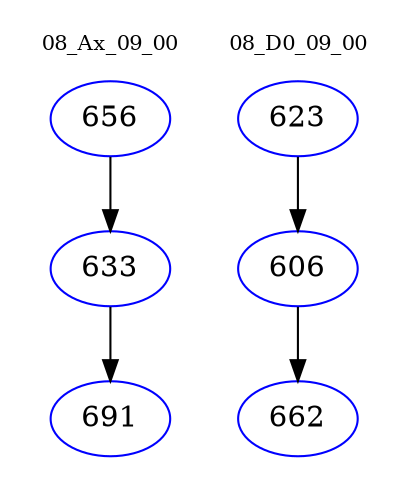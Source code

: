 digraph{
subgraph cluster_0 {
color = white
label = "08_Ax_09_00";
fontsize=10;
T0_656 [label="656", color="blue"]
T0_656 -> T0_633 [color="black"]
T0_633 [label="633", color="blue"]
T0_633 -> T0_691 [color="black"]
T0_691 [label="691", color="blue"]
}
subgraph cluster_1 {
color = white
label = "08_D0_09_00";
fontsize=10;
T1_623 [label="623", color="blue"]
T1_623 -> T1_606 [color="black"]
T1_606 [label="606", color="blue"]
T1_606 -> T1_662 [color="black"]
T1_662 [label="662", color="blue"]
}
}
